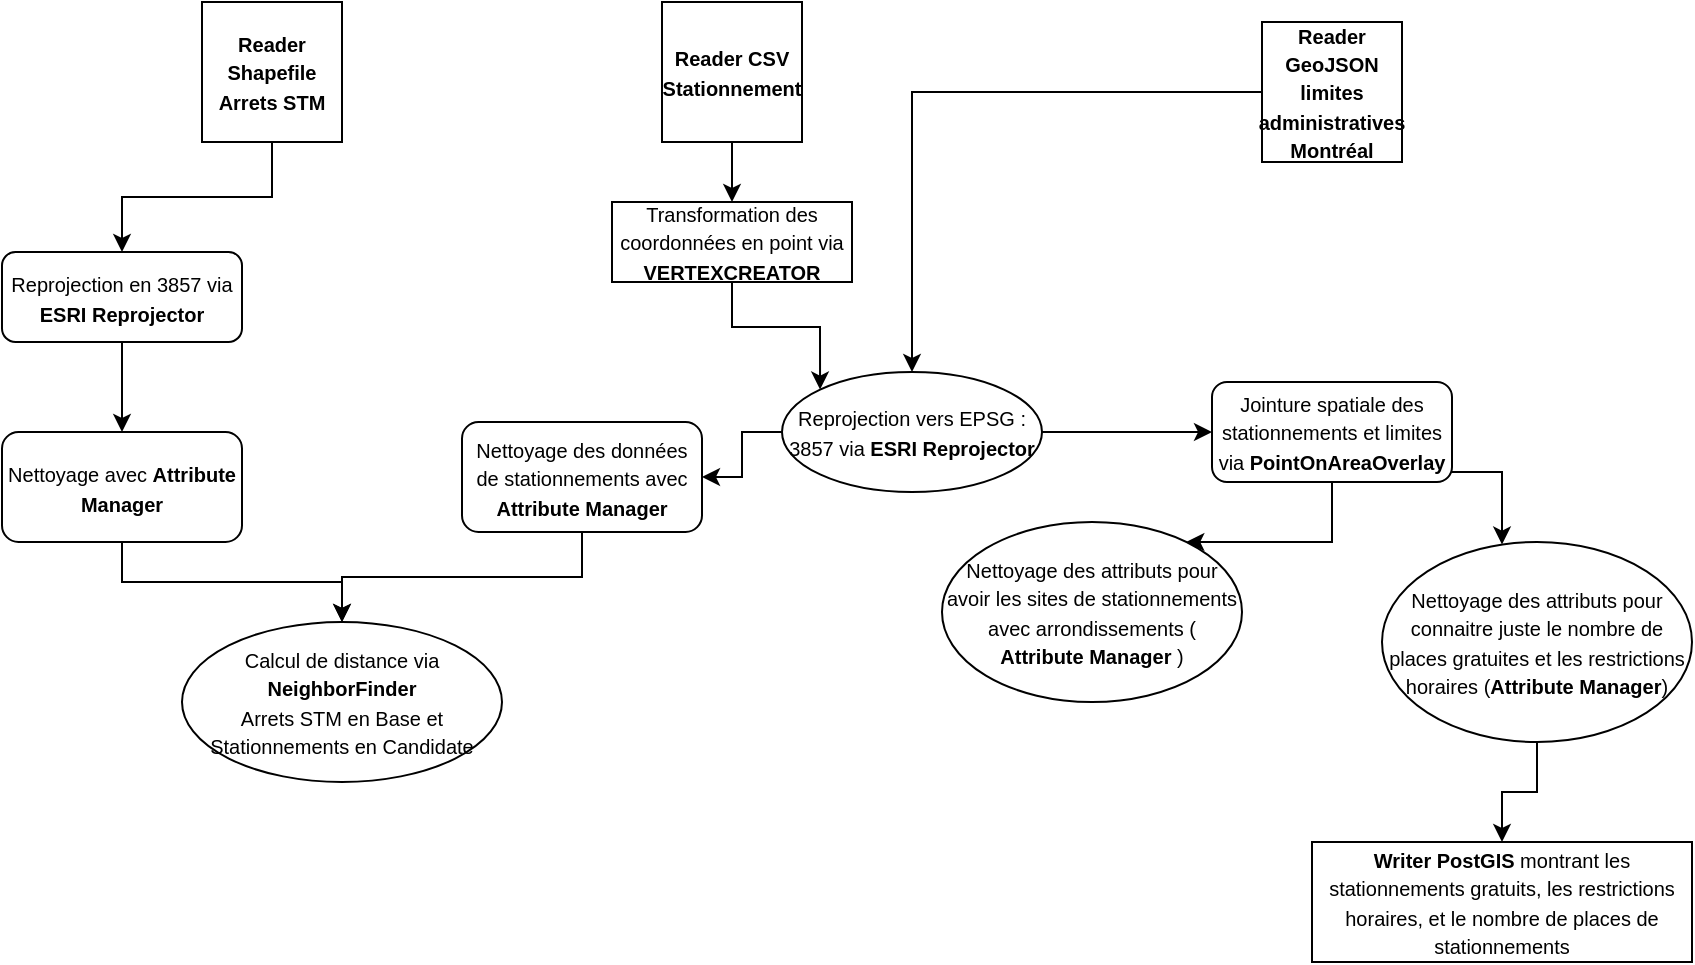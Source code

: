 <mxfile version="26.1.0">
  <diagram name="Page-1" id="WL6nOhDG4z1uNAzlub7u">
    <mxGraphModel dx="986" dy="541" grid="1" gridSize="10" guides="1" tooltips="1" connect="1" arrows="1" fold="1" page="1" pageScale="1" pageWidth="850" pageHeight="1100" math="0" shadow="0">
      <root>
        <mxCell id="0" />
        <mxCell id="1" parent="0" />
        <mxCell id="ilFfyxpu3PWhFrHgzOiB-9" value="" style="edgeStyle=orthogonalEdgeStyle;rounded=0;orthogonalLoop=1;jettySize=auto;html=1;" parent="1" source="ilFfyxpu3PWhFrHgzOiB-1" target="ilFfyxpu3PWhFrHgzOiB-8" edge="1">
          <mxGeometry relative="1" as="geometry" />
        </mxCell>
        <mxCell id="ilFfyxpu3PWhFrHgzOiB-1" value="&lt;b&gt;&lt;font style=&quot;font-size: 10px;&quot;&gt;Reader CSV Stationnement&lt;/font&gt;&lt;/b&gt;" style="whiteSpace=wrap;html=1;aspect=fixed;" parent="1" vertex="1">
          <mxGeometry x="330" y="30" width="70" height="70" as="geometry" />
        </mxCell>
        <mxCell id="ilFfyxpu3PWhFrHgzOiB-11" value="" style="edgeStyle=orthogonalEdgeStyle;rounded=0;orthogonalLoop=1;jettySize=auto;html=1;" parent="1" source="ilFfyxpu3PWhFrHgzOiB-2" target="ilFfyxpu3PWhFrHgzOiB-4" edge="1">
          <mxGeometry relative="1" as="geometry" />
        </mxCell>
        <mxCell id="ilFfyxpu3PWhFrHgzOiB-2" value="&lt;b&gt;&lt;font style=&quot;font-size: 10px;&quot;&gt;Reader GeoJSON limites administratives Montréal&lt;/font&gt;&lt;/b&gt;" style="whiteSpace=wrap;html=1;aspect=fixed;" parent="1" vertex="1">
          <mxGeometry x="630" y="40" width="70" height="70" as="geometry" />
        </mxCell>
        <mxCell id="ilFfyxpu3PWhFrHgzOiB-3" style="edgeStyle=orthogonalEdgeStyle;rounded=0;orthogonalLoop=1;jettySize=auto;html=1;exitX=0.5;exitY=1;exitDx=0;exitDy=0;" parent="1" source="ilFfyxpu3PWhFrHgzOiB-1" target="ilFfyxpu3PWhFrHgzOiB-1" edge="1">
          <mxGeometry relative="1" as="geometry" />
        </mxCell>
        <mxCell id="osBCSfrFB3hvQAAodffK-1" value="" style="edgeStyle=orthogonalEdgeStyle;rounded=0;orthogonalLoop=1;jettySize=auto;html=1;" edge="1" parent="1" source="ilFfyxpu3PWhFrHgzOiB-4" target="ilFfyxpu3PWhFrHgzOiB-13">
          <mxGeometry relative="1" as="geometry" />
        </mxCell>
        <mxCell id="osBCSfrFB3hvQAAodffK-13" value="" style="edgeStyle=orthogonalEdgeStyle;rounded=0;orthogonalLoop=1;jettySize=auto;html=1;" edge="1" parent="1" source="ilFfyxpu3PWhFrHgzOiB-4" target="osBCSfrFB3hvQAAodffK-12">
          <mxGeometry relative="1" as="geometry" />
        </mxCell>
        <mxCell id="ilFfyxpu3PWhFrHgzOiB-4" value="&lt;font style=&quot;font-size: 10px;&quot;&gt;Reprojection vers EPSG : 3857 via &lt;b&gt;ESRI Reprojector&lt;/b&gt;&lt;/font&gt;" style="ellipse;whiteSpace=wrap;html=1;" parent="1" vertex="1">
          <mxGeometry x="390" y="215" width="130" height="60" as="geometry" />
        </mxCell>
        <mxCell id="ilFfyxpu3PWhFrHgzOiB-10" value="" style="edgeStyle=orthogonalEdgeStyle;rounded=0;orthogonalLoop=1;jettySize=auto;html=1;entryX=0;entryY=0;entryDx=0;entryDy=0;" parent="1" source="ilFfyxpu3PWhFrHgzOiB-8" target="ilFfyxpu3PWhFrHgzOiB-4" edge="1">
          <mxGeometry relative="1" as="geometry" />
        </mxCell>
        <mxCell id="ilFfyxpu3PWhFrHgzOiB-8" value="&lt;font style=&quot;font-size: 10px;&quot;&gt;Transformation des coordonnées en point via &lt;b&gt;VERTEXCREATOR&lt;/b&gt;&lt;/font&gt;" style="rounded=0;whiteSpace=wrap;html=1;" parent="1" vertex="1">
          <mxGeometry x="305" y="130" width="120" height="40" as="geometry" />
        </mxCell>
        <mxCell id="ilFfyxpu3PWhFrHgzOiB-18" value="" style="edgeStyle=orthogonalEdgeStyle;rounded=0;orthogonalLoop=1;jettySize=auto;html=1;" parent="1" source="ilFfyxpu3PWhFrHgzOiB-13" target="ilFfyxpu3PWhFrHgzOiB-15" edge="1">
          <mxGeometry relative="1" as="geometry">
            <Array as="points">
              <mxPoint x="750" y="265" />
            </Array>
          </mxGeometry>
        </mxCell>
        <mxCell id="osBCSfrFB3hvQAAodffK-5" value="" style="edgeStyle=orthogonalEdgeStyle;rounded=0;orthogonalLoop=1;jettySize=auto;html=1;" edge="1" parent="1" source="ilFfyxpu3PWhFrHgzOiB-13" target="ilFfyxpu3PWhFrHgzOiB-19">
          <mxGeometry relative="1" as="geometry">
            <Array as="points">
              <mxPoint x="665" y="300" />
            </Array>
          </mxGeometry>
        </mxCell>
        <mxCell id="ilFfyxpu3PWhFrHgzOiB-13" value="&lt;font style=&quot;font-size: 10px;&quot;&gt;Jointure spatiale des stationnements et limites via &lt;b&gt;PointOnAreaOverlay&lt;/b&gt;&lt;/font&gt;" style="rounded=1;whiteSpace=wrap;html=1;" parent="1" vertex="1">
          <mxGeometry x="605" y="220" width="120" height="50" as="geometry" />
        </mxCell>
        <mxCell id="ilFfyxpu3PWhFrHgzOiB-23" value="" style="edgeStyle=orthogonalEdgeStyle;rounded=0;orthogonalLoop=1;jettySize=auto;html=1;" parent="1" source="ilFfyxpu3PWhFrHgzOiB-15" target="ilFfyxpu3PWhFrHgzOiB-22" edge="1">
          <mxGeometry relative="1" as="geometry" />
        </mxCell>
        <mxCell id="ilFfyxpu3PWhFrHgzOiB-15" value="&lt;font style=&quot;font-size: 10px;&quot;&gt;Nettoyage des attributs pour connaitre juste le nombre de places gratuites et les restrictions horaires (&lt;b&gt;Attribute Manager&lt;/b&gt;)&lt;/font&gt;" style="ellipse;whiteSpace=wrap;html=1;" parent="1" vertex="1">
          <mxGeometry x="690" y="300" width="155" height="100" as="geometry" />
        </mxCell>
        <mxCell id="ilFfyxpu3PWhFrHgzOiB-19" value="&lt;font style=&quot;font-size: 10px;&quot;&gt;Nettoyage des attributs pour avoir les sites de stationnements avec arrondissements ( &lt;b&gt;Attribute Manager&lt;/b&gt; )&lt;/font&gt;" style="ellipse;whiteSpace=wrap;html=1;rotation=0;" parent="1" vertex="1">
          <mxGeometry x="470" y="290" width="150" height="90" as="geometry" />
        </mxCell>
        <mxCell id="ilFfyxpu3PWhFrHgzOiB-22" value="&lt;font style=&quot;font-size: 10px;&quot;&gt;&lt;b&gt;Writer PostGIS&lt;/b&gt; montrant les stationnements gratuits, les restrictions horaires, et le nombre de places de stationnements&lt;/font&gt;" style="rounded=0;whiteSpace=wrap;html=1;" parent="1" vertex="1">
          <mxGeometry x="655" y="450" width="190" height="60" as="geometry" />
        </mxCell>
        <mxCell id="osBCSfrFB3hvQAAodffK-9" value="" style="edgeStyle=orthogonalEdgeStyle;rounded=0;orthogonalLoop=1;jettySize=auto;html=1;" edge="1" parent="1" source="osBCSfrFB3hvQAAodffK-6" target="osBCSfrFB3hvQAAodffK-8">
          <mxGeometry relative="1" as="geometry" />
        </mxCell>
        <mxCell id="osBCSfrFB3hvQAAodffK-6" value="&lt;b&gt;&lt;font style=&quot;font-size: 10px;&quot;&gt;Reader Shapefile Arrets STM&lt;/font&gt;&lt;/b&gt;" style="whiteSpace=wrap;html=1;aspect=fixed;" vertex="1" parent="1">
          <mxGeometry x="100" y="30" width="70" height="70" as="geometry" />
        </mxCell>
        <mxCell id="osBCSfrFB3hvQAAodffK-11" value="" style="edgeStyle=orthogonalEdgeStyle;rounded=0;orthogonalLoop=1;jettySize=auto;html=1;" edge="1" parent="1" source="osBCSfrFB3hvQAAodffK-8" target="osBCSfrFB3hvQAAodffK-10">
          <mxGeometry relative="1" as="geometry" />
        </mxCell>
        <mxCell id="osBCSfrFB3hvQAAodffK-8" value="&lt;font style=&quot;font-size: 10px;&quot;&gt;Reprojection en 3857 via &lt;b&gt;ESRI Reprojector&lt;/b&gt;&lt;/font&gt;" style="rounded=1;whiteSpace=wrap;html=1;" vertex="1" parent="1">
          <mxGeometry y="155" width="120" height="45" as="geometry" />
        </mxCell>
        <mxCell id="osBCSfrFB3hvQAAodffK-18" value="" style="edgeStyle=orthogonalEdgeStyle;rounded=0;orthogonalLoop=1;jettySize=auto;html=1;" edge="1" parent="1" source="osBCSfrFB3hvQAAodffK-10" target="osBCSfrFB3hvQAAodffK-15">
          <mxGeometry relative="1" as="geometry" />
        </mxCell>
        <mxCell id="osBCSfrFB3hvQAAodffK-10" value="&lt;font style=&quot;font-size: 10px;&quot;&gt;Nettoyage avec &lt;b&gt;Attribute Manager&lt;/b&gt;&lt;/font&gt;" style="rounded=1;whiteSpace=wrap;html=1;" vertex="1" parent="1">
          <mxGeometry y="245" width="120" height="55" as="geometry" />
        </mxCell>
        <mxCell id="osBCSfrFB3hvQAAodffK-19" value="" style="edgeStyle=orthogonalEdgeStyle;rounded=0;orthogonalLoop=1;jettySize=auto;html=1;" edge="1" parent="1" source="osBCSfrFB3hvQAAodffK-12" target="osBCSfrFB3hvQAAodffK-15">
          <mxGeometry relative="1" as="geometry" />
        </mxCell>
        <mxCell id="osBCSfrFB3hvQAAodffK-12" value="&lt;font style=&quot;font-size: 10px;&quot;&gt;Nettoyage des données de stationnements avec &lt;b&gt;Attribute Manager&lt;/b&gt;&lt;/font&gt;" style="rounded=1;whiteSpace=wrap;html=1;" vertex="1" parent="1">
          <mxGeometry x="230" y="240" width="120" height="55" as="geometry" />
        </mxCell>
        <mxCell id="osBCSfrFB3hvQAAodffK-15" value="&lt;div&gt;&lt;font style=&quot;font-size: 10px;&quot;&gt;Calcul de distance via &lt;b&gt;NeighborFinder&lt;/b&gt;&lt;/font&gt;&lt;/div&gt;&lt;div&gt;&lt;font style=&quot;font-size: 10px;&quot;&gt;Arrets STM en Base et Stationnements en Candidate&lt;/font&gt;&lt;/div&gt;" style="ellipse;whiteSpace=wrap;html=1;" vertex="1" parent="1">
          <mxGeometry x="90" y="340" width="160" height="80" as="geometry" />
        </mxCell>
      </root>
    </mxGraphModel>
  </diagram>
</mxfile>
